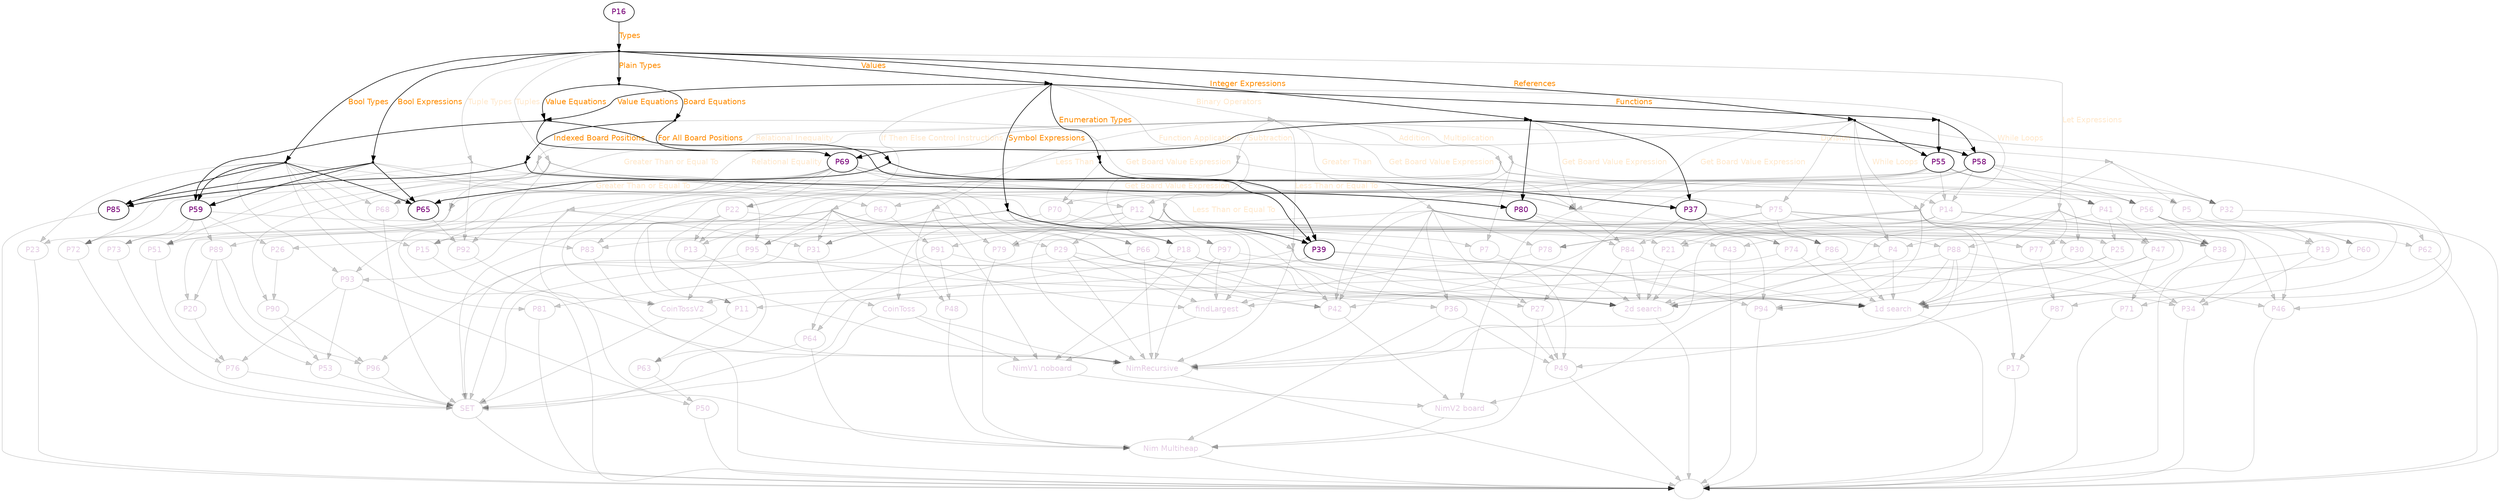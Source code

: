 strict digraph {
V1 [color="#00000033"][fontcolor="#77007733"][label=""];
V2 [color="#00000033"][fontcolor="#77007733"][fontname="Helvetica"][label="1d search"];
V3 [color="#00000033"][fontcolor="#77007733"][fontname="Helvetica"][label="2d search"];
V4 [color="#00000033"][fontcolor="#77007733"][fontname="Helvetica"][label="CoinToss"];
V5 [color="#00000033"][fontcolor="#77007733"][fontname="Helvetica"][label="CoinTossV2"];
V6 [color="#00000033"][fontcolor="#77007733"][fontname="Helvetica"][label="NimRecursive"];
V7 [color="#00000033"][fontcolor="#77007733"][fontname="Helvetica"][label="NimV1 noboard"];
V8 [color="#00000033"][fontcolor="#77007733"][fontname="Helvetica"][label="NimV2 board"];
V9 [color="#00000033"][fontcolor="#77007733"][fontname="Helvetica"][label="Nim Multiheap"];
V10 [color="#00000033"][fontcolor="#77007733"][fontname="Helvetica"][label="P11"];
V11 [color="#00000033"][fontcolor="#77007733"][fontname="Helvetica"][label="P12"];
V12 [color="#00000033"][fontcolor="#77007733"][fontname="Helvetica"][label="P13"];
V13 [color="#00000033"][fontcolor="#77007733"][fontname="Helvetica"][label="P14"];
V14 [color="#00000033"][fontcolor="#77007733"][fontname="Helvetica"][label="P15"];
V15 [color="#000000"][fontcolor="#770077"][fontname="Helvetica"][label="P16"];
V16 [color="#00000033"][fontcolor="#77007733"][fontname="Helvetica"][label="P17"];
V17 [color="#00000033"][fontcolor="#77007733"][fontname="Helvetica"][label="P18"];
V18 [color="#00000033"][fontcolor="#77007733"][fontname="Helvetica"][label="P19"];
V19 [color="#00000033"][fontcolor="#77007733"][fontname="Helvetica"][label="P20"];
V20 [color="#00000033"][fontcolor="#77007733"][fontname="Helvetica"][label="P21"];
V21 [color="#00000033"][fontcolor="#77007733"][fontname="Helvetica"][label="P22"];
V22 [color="#00000033"][fontcolor="#77007733"][fontname="Helvetica"][label="P23"];
V23 [color="#00000033"][fontcolor="#77007733"][fontname="Helvetica"][label="P25"];
V24 [color="#00000033"][fontcolor="#77007733"][fontname="Helvetica"][label="P26"];
V25 [color="#00000033"][fontcolor="#77007733"][fontname="Helvetica"][label="P27"];
V26 [color="#00000033"][fontcolor="#77007733"][fontname="Helvetica"][label="P29"];
V27 [color="#00000033"][fontcolor="#77007733"][fontname="Helvetica"][label="P30"];
V28 [color="#00000033"][fontcolor="#77007733"][fontname="Helvetica"][label="P31"];
V29 [color="#00000033"][fontcolor="#77007733"][fontname="Helvetica"][label="P32"];
V30 [color="#00000033"][fontcolor="#77007733"][fontname="Helvetica"][label="P34"];
V31 [color="#00000033"][fontcolor="#77007733"][fontname="Helvetica"][label="P36"];
V32 [color="#000000"][fontcolor="#770077"][fontname="Helvetica"][label="P37"];
V33 [color="#00000033"][fontcolor="#77007733"][fontname="Helvetica"][label="P38"];
V34 [color="#000000"][fontcolor="#770077"][fontname="Helvetica"][label="P39"];
V35 [color="#00000033"][fontcolor="#77007733"][fontname="Helvetica"][label="P4"];
V36 [color="#00000033"][fontcolor="#77007733"][fontname="Helvetica"][label="P41"];
V37 [color="#00000033"][fontcolor="#77007733"][fontname="Helvetica"][label="P42"];
V38 [color="#00000033"][fontcolor="#77007733"][fontname="Helvetica"][label="P43"];
V39 [color="#00000033"][fontcolor="#77007733"][fontname="Helvetica"][label="P46"];
V40 [color="#00000033"][fontcolor="#77007733"][fontname="Helvetica"][label="P47"];
V41 [color="#00000033"][fontcolor="#77007733"][fontname="Helvetica"][label="P48"];
V42 [color="#00000033"][fontcolor="#77007733"][fontname="Helvetica"][label="P49"];
V43 [color="#00000033"][fontcolor="#77007733"][fontname="Helvetica"][label="P5"];
V44 [color="#00000033"][fontcolor="#77007733"][fontname="Helvetica"][label="P50"];
V45 [color="#00000033"][fontcolor="#77007733"][fontname="Helvetica"][label="P51"];
V46 [color="#00000033"][fontcolor="#77007733"][fontname="Helvetica"][label="P53"];
V47 [color="#000000"][fontcolor="#770077"][fontname="Helvetica"][label="P55"];
V48 [color="#00000033"][fontcolor="#77007733"][fontname="Helvetica"][label="P56"];
V49 [color="#000000"][fontcolor="#770077"][fontname="Helvetica"][label="P58"];
V50 [color="#000000"][fontcolor="#770077"][fontname="Helvetica"][label="P59"];
V51 [color="#00000033"][fontcolor="#77007733"][fontname="Helvetica"][label="P60"];
V52 [color="#00000033"][fontcolor="#77007733"][fontname="Helvetica"][label="P62"];
V53 [color="#00000033"][fontcolor="#77007733"][fontname="Helvetica"][label="P63"];
V54 [color="#00000033"][fontcolor="#77007733"][fontname="Helvetica"][label="P64"];
V55 [color="#000000"][fontcolor="#770077"][fontname="Helvetica"][label="P65"];
V56 [color="#00000033"][fontcolor="#77007733"][fontname="Helvetica"][label="P66"];
V57 [color="#00000033"][fontcolor="#77007733"][fontname="Helvetica"][label="P67"];
V58 [color="#00000033"][fontcolor="#77007733"][fontname="Helvetica"][label="P68"];
V59 [color="#000000"][fontcolor="#770077"][fontname="Helvetica"][label="P69"];
V60 [color="#00000033"][fontcolor="#77007733"][fontname="Helvetica"][label="P7"];
V61 [color="#00000033"][fontcolor="#77007733"][fontname="Helvetica"][label="P70"];
V62 [color="#00000033"][fontcolor="#77007733"][fontname="Helvetica"][label="P71"];
V63 [color="#00000033"][fontcolor="#77007733"][fontname="Helvetica"][label="P72"];
V64 [color="#00000033"][fontcolor="#77007733"][fontname="Helvetica"][label="P73"];
V65 [color="#00000033"][fontcolor="#77007733"][fontname="Helvetica"][label="P74"];
V66 [color="#00000033"][fontcolor="#77007733"][fontname="Helvetica"][label="P75"];
V67 [color="#00000033"][fontcolor="#77007733"][fontname="Helvetica"][label="P76"];
V68 [color="#00000033"][fontcolor="#77007733"][fontname="Helvetica"][label="P77"];
V69 [color="#00000033"][fontcolor="#77007733"][fontname="Helvetica"][label="P78"];
V70 [color="#00000033"][fontcolor="#77007733"][fontname="Helvetica"][label="P79"];
V71 [color="#000000"][fontcolor="#770077"][fontname="Helvetica"][label="P80"];
V72 [color="#00000033"][fontcolor="#77007733"][fontname="Helvetica"][label="P81"];
V73 [color="#00000033"][fontcolor="#77007733"][fontname="Helvetica"][label="P83"];
V74 [color="#00000033"][fontcolor="#77007733"][fontname="Helvetica"][label="P84"];
V75 [color="#000000"][fontcolor="#770077"][fontname="Helvetica"][label="P85"];
V76 [color="#00000033"][fontcolor="#77007733"][fontname="Helvetica"][label="P86"];
V77 [color="#00000033"][fontcolor="#77007733"][fontname="Helvetica"][label="P87"];
V78 [color="#00000033"][fontcolor="#77007733"][fontname="Helvetica"][label="P88"];
V79 [color="#00000033"][fontcolor="#77007733"][fontname="Helvetica"][label="P89"];
V80 [color="#00000033"][fontcolor="#77007733"][fontname="Helvetica"][label="P90"];
V81 [color="#00000033"][fontcolor="#77007733"][fontname="Helvetica"][label="P91"];
V82 [color="#00000033"][fontcolor="#77007733"][fontname="Helvetica"][label="P92"];
V83 [color="#00000033"][fontcolor="#77007733"][fontname="Helvetica"][label="P93"];
V84 [color="#00000033"][fontcolor="#77007733"][fontname="Helvetica"][label="P94"];
V85 [color="#00000033"][fontcolor="#77007733"][fontname="Helvetica"][label="P95"];
V86 [color="#00000033"][fontcolor="#77007733"][fontname="Helvetica"][label="P96"];
V87 [color="#00000033"][fontcolor="#77007733"][fontname="Helvetica"][label="P97"];
V88 [color="#00000033"][fontcolor="#77007733"][fontname="Helvetica"][label="SET"];
V89 [color="#00000033"][fontcolor="#77007733"][fontname="Helvetica"][label="findLargest"];
V90 [color="#00000033"][fontcolor="#77007733"][shape="point"];
V91 [color="#00000033"][fontcolor="#77007733"][shape="point"];
V92 [color="#00000033"][fontcolor="#77007733"][shape="point"];
V93 [color="#00000033"][fontcolor="#77007733"][shape="point"];
V94 [color="#00000033"][fontcolor="#77007733"][shape="point"];
V95 [color="#00000033"][fontcolor="#77007733"][shape="point"];
V96 [color="#000000"][fontcolor="#770077"][shape="point"];
V97 [color="#00000033"][fontcolor="#77007733"][shape="point"];
V98 [color="#000000"][fontcolor="#770077"][shape="point"];
V99 [color="#000000"][fontcolor="#770077"][shape="point"];
V100 [color="#000000"][fontcolor="#770077"][shape="point"];
V101 [color="#00000033"][fontcolor="#77007733"][shape="point"];
V102 [color="#00000033"][fontcolor="#77007733"][shape="point"];
V103 [color="#000000"][fontcolor="#770077"][shape="point"];
V104 [color="#000000"][fontcolor="#770077"][shape="point"];
V105 [color="#000000"][fontcolor="#770077"][shape="point"];
V106 [color="#000000"][fontcolor="#770077"][shape="point"];
V107 [color="#000000"][fontcolor="#770077"][shape="point"];
V108 [color="#00000033"][fontcolor="#77007733"][shape="point"];
V109 [color="#000000"][fontcolor="#770077"][shape="point"];
V110 [color="#00000033"][fontcolor="#77007733"][shape="point"];
V111 [color="#000000"][fontcolor="#770077"][shape="point"];
V112 [color="#00000033"][fontcolor="#77007733"][shape="point"];
V113 [color="#00000033"][fontcolor="#77007733"][shape="point"];
V114 [color="#00000033"][fontcolor="#77007733"][shape="point"];
V115 [color="#00000033"][fontcolor="#77007733"][shape="point"];
V116 [color="#000000"][fontcolor="#770077"][shape="point"];
V117 [color="#00000033"][fontcolor="#77007733"][shape="point"];
V118 [color="#00000033"][fontcolor="#77007733"][shape="point"];
V119 [color="#000000"][fontcolor="#770077"][shape="point"];
V120 [color="#000000"][fontcolor="#770077"][shape="point"];
V121 [color="#00000033"][fontcolor="#77007733"][shape="point"];
V15 -> V119 [color="#000000"][fontcolor="#770077"][fontcolor="darkorange"][fontname="Helvetica"][label="Types"];
V119 -> V100 [color="#000000"][fontcolor="#770077"][fontcolor="darkorange"][fontname="Helvetica"][label="Bool Types"];
V119 -> V103 [color="#000000"][fontcolor="#770077"][fontcolor="darkorange"][fontname="Helvetica"][label="Plain Types"];
V119 -> V106 [color="#000000"][fontcolor="#770077"][fontcolor="darkorange"][fontname="Helvetica"][label="Bool Expressions"];
V119 -> V111 [color="#000000"][fontcolor="#770077"][fontcolor="darkorange"][fontname="Helvetica"][label="Integer Expressions"];
V119 -> V113 [color="#00000033"][fontcolor="#77007733"][fontcolor="#ff8c0033"][fontname="Helvetica"][label="Let Expressions"];
V119 -> V116 [color="#000000"][fontcolor="#770077"][fontcolor="darkorange"][fontname="Helvetica"][label="References"];
V119 -> V117 [color="#00000033"][fontcolor="#77007733"][fontcolor="#ff8c0033"][fontname="Helvetica"][label="Tuple Types"];
V119 -> V118 [color="#00000033"][fontcolor="#77007733"][fontcolor="#ff8c0033"][fontname="Helvetica"][label="Tuples"];
V119 -> V120 [color="#000000"][fontcolor="#770077"][fontcolor="darkorange"][fontname="Helvetica"][label="Values"];
V100 -> V14 [color="#00000033"][fontcolor="#77007733"];
V100 -> V22 [color="#00000033"][fontcolor="#77007733"];
V100 -> V50 [color="#000000"][fontcolor="#770077"];
V100 -> V55 [color="#000000"][fontcolor="#770077"];
V100 -> V57 [color="#00000033"][fontcolor="#77007733"];
V100 -> V58 [color="#00000033"][fontcolor="#77007733"];
V100 -> V72 [color="#00000033"][fontcolor="#77007733"];
V100 -> V73 [color="#00000033"][fontcolor="#77007733"];
V100 -> V75 [color="#000000"][fontcolor="#770077"];
V100 -> V83 [color="#00000033"][fontcolor="#77007733"];
V103 -> V98 [color="#000000"][fontcolor="#770077"][fontcolor="darkorange"][fontname="Helvetica"][label="Board Equations"];
V103 -> V107 [color="#000000"][fontcolor="#770077"][fontcolor="darkorange"][fontname="Helvetica"][label="Value Equations"];
V98 -> V96 [color="#000000"][fontcolor="#770077"][fontcolor="darkorange"][fontname="Helvetica"][label="Indexed Board Positions"];
V98 -> V97 [color="#00000033"][fontcolor="#77007733"][fontcolor="#ff8c0033"][fontname="Helvetica"][label="Get Board Value Expression"];
V98 -> V99 [color="#000000"][fontcolor="#770077"][fontcolor="darkorange"][fontname="Helvetica"][label="For All Board Positions"];
V96 -> V71 [color="#000000"][fontcolor="#770077"];
V96 -> V75 [color="#000000"][fontcolor="#770077"];
V99 -> V32 [color="#000000"][fontcolor="#770077"];
V99 -> V55 [color="#000000"][fontcolor="#770077"];
V106 -> V45 [color="#00000033"][fontcolor="#77007733"];
V106 -> V50 [color="#000000"][fontcolor="#770077"];
V106 -> V55 [color="#000000"][fontcolor="#770077"];
V106 -> V70 [color="#00000033"][fontcolor="#77007733"];
V106 -> V75 [color="#000000"][fontcolor="#770077"];
V106 -> V85 [color="#00000033"][fontcolor="#77007733"];
V55 -> V82 [color="#00000033"][fontcolor="#77007733"];
V75 -> V1 [color="#00000033"][fontcolor="#77007733"];
V111 -> V32 [color="#000000"][fontcolor="#770077"];
V111 -> V49 [color="#000000"][fontcolor="#770077"];
V111 -> V59 [color="#000000"][fontcolor="#770077"];
V111 -> V71 [color="#000000"][fontcolor="#770077"];
V111 -> V97 [color="#00000033"][fontcolor="#77007733"][fontcolor="#ff8c0033"][fontname="Helvetica"][label="Get Board Value Expression"];
V32 -> V35 [color="#00000033"][fontcolor="#77007733"];
V32 -> V37 [color="#00000033"][fontcolor="#77007733"];
V32 -> V65 [color="#00000033"][fontcolor="#77007733"];
V32 -> V76 [color="#00000033"][fontcolor="#77007733"];
V71 -> V65 [color="#00000033"][fontcolor="#77007733"];
V71 -> V74 [color="#00000033"][fontcolor="#77007733"];
V65 -> V2 [color="#00000033"][fontcolor="#77007733"];
V65 -> V3 [color="#00000033"][fontcolor="#77007733"];
V113 -> V18 [color="#00000033"][fontcolor="#77007733"];
V113 -> V35 [color="#00000033"][fontcolor="#77007733"];
V113 -> V51 [color="#00000033"][fontcolor="#77007733"];
V113 -> V68 [color="#00000033"][fontcolor="#77007733"];
V113 -> V78 [color="#00000033"][fontcolor="#77007733"];
V113 -> V89 [color="#00000033"][fontcolor="#77007733"];
V116 -> V5 [color="#00000033"][fontcolor="#77007733"];
V116 -> V35 [color="#00000033"][fontcolor="#77007733"];
V116 -> V47 [color="#000000"][fontcolor="#770077"];
V116 -> V66 [color="#00000033"][fontcolor="#77007733"];
V116 -> V77 [color="#00000033"][fontcolor="#77007733"];
V116 -> V97 [color="#00000033"][fontcolor="#77007733"][fontcolor="#ff8c0033"][fontname="Helvetica"][label="Get Board Value Expression"];
V116 -> V121 [color="#00000033"][fontcolor="#77007733"][fontcolor="#ff8c0033"][fontname="Helvetica"][label="While Loops"];
V35 -> V2 [color="#00000033"][fontcolor="#77007733"];
V35 -> V8 [color="#00000033"][fontcolor="#77007733"];
V117 -> V11 [color="#00000033"][fontcolor="#77007733"];
V117 -> V63 [color="#00000033"][fontcolor="#77007733"];
V117 -> V82 [color="#00000033"][fontcolor="#77007733"];
V118 -> V26 [color="#00000033"][fontcolor="#77007733"];
V118 -> V63 [color="#00000033"][fontcolor="#77007733"];
V118 -> V80 [color="#00000033"][fontcolor="#77007733"];
V118 -> V82 [color="#00000033"][fontcolor="#77007733"];
V118 -> V97 [color="#00000033"][fontcolor="#77007733"][fontcolor="#ff8c0033"][fontname="Helvetica"][label="Get Board Value Expression"];
V82 -> V9 [color="#00000033"][fontcolor="#77007733"];
V120 -> V104 [color="#000000"][fontcolor="#770077"][fontcolor="darkorange"][fontname="Helvetica"][label="Symbol Expressions"];
V120 -> V105 [color="#000000"][fontcolor="#770077"][fontcolor="darkorange"][fontname="Helvetica"][label="Enumeration Types"];
V120 -> V107 [color="#000000"][fontcolor="#770077"][fontcolor="darkorange"][fontname="Helvetica"][label="Value Equations"];
V120 -> V108 [color="#00000033"][fontcolor="#77007733"][fontcolor="#ff8c0033"][fontname="Helvetica"][label="Function Applications"];
V120 -> V109 [color="#000000"][fontcolor="#770077"][fontcolor="darkorange"][fontname="Helvetica"][label="Functions"];
V120 -> V112 [color="#00000033"][fontcolor="#77007733"][fontcolor="#ff8c0033"][fontname="Helvetica"][label="If Then Else Control Instructions"];
V120 -> V115 [color="#00000033"][fontcolor="#77007733"][fontcolor="#ff8c0033"][fontname="Helvetica"][label="Binary Operators"];
V120 -> V121 [color="#00000033"][fontcolor="#77007733"][fontcolor="#ff8c0033"][fontname="Helvetica"][label="While Loops"];
V104 -> V17 [color="#00000033"][fontcolor="#77007733"];
V104 -> V28 [color="#00000033"][fontcolor="#77007733"];
V104 -> V34 [color="#000000"][fontcolor="#770077"];
V104 -> V56 [color="#00000033"][fontcolor="#77007733"];
V104 -> V86 [color="#00000033"][fontcolor="#77007733"];
V105 -> V34 [color="#000000"][fontcolor="#770077"];
V105 -> V61 [color="#00000033"][fontcolor="#77007733"];
V107 -> V34 [color="#000000"][fontcolor="#770077"];
V107 -> V50 [color="#000000"][fontcolor="#770077"];
V107 -> V59 [color="#000000"][fontcolor="#770077"];
V34 -> V2 [color="#00000033"][fontcolor="#77007733"];
V34 -> V3 [color="#00000033"][fontcolor="#77007733"];
V34 -> V5 [color="#00000033"][fontcolor="#77007733"];
V50 -> V24 [color="#00000033"][fontcolor="#77007733"];
V50 -> V63 [color="#00000033"][fontcolor="#77007733"];
V50 -> V64 [color="#00000033"][fontcolor="#77007733"];
V50 -> V68 [color="#00000033"][fontcolor="#77007733"];
V50 -> V79 [color="#00000033"][fontcolor="#77007733"];
V59 -> V14 [color="#00000033"][fontcolor="#77007733"];
V59 -> V21 [color="#00000033"][fontcolor="#77007733"];
V59 -> V43 [color="#00000033"][fontcolor="#77007733"];
V59 -> V45 [color="#00000033"][fontcolor="#77007733"];
V59 -> V56 [color="#00000033"][fontcolor="#77007733"];
V59 -> V58 [color="#00000033"][fontcolor="#77007733"];
V59 -> V66 [color="#00000033"][fontcolor="#77007733"];
V59 -> V73 [color="#00000033"][fontcolor="#77007733"];
V59 -> V83 [color="#00000033"][fontcolor="#77007733"];
V59 -> V90 [color="#00000033"][fontcolor="#77007733"][fontcolor="#ff8c0033"][fontname="Helvetica"][label="Greater Than or Equal To"];
V59 -> V95 [color="#00000033"][fontcolor="#77007733"][fontcolor="#ff8c0033"][fontname="Helvetica"][label="Less Than or Equal To"];
V56 -> V2 [color="#00000033"][fontcolor="#77007733"];
V56 -> V3 [color="#00000033"][fontcolor="#77007733"];
V56 -> V6 [color="#00000033"][fontcolor="#77007733"];
V56 -> V88 [color="#00000033"][fontcolor="#77007733"];
V63 -> V88 [color="#00000033"][fontcolor="#77007733"];
V66 -> V23 [color="#00000033"][fontcolor="#77007733"];
V66 -> V52 [color="#00000033"][fontcolor="#77007733"];
V66 -> V74 [color="#00000033"][fontcolor="#77007733"];
V66 -> V76 [color="#00000033"][fontcolor="#77007733"];
V66 -> V78 [color="#00000033"][fontcolor="#77007733"];
V66 -> V88 [color="#00000033"][fontcolor="#77007733"];
V68 -> V77 [color="#00000033"][fontcolor="#77007733"];
V77 -> V16 [color="#00000033"][fontcolor="#77007733"];
V78 -> V2 [color="#00000033"][fontcolor="#77007733"];
V78 -> V6 [color="#00000033"][fontcolor="#77007733"];
V78 -> V10 [color="#00000033"][fontcolor="#77007733"];
V78 -> V39 [color="#00000033"][fontcolor="#77007733"];
V78 -> V84 [color="#00000033"][fontcolor="#77007733"];
V108 -> V6 [color="#00000033"][fontcolor="#77007733"];
V108 -> V24 [color="#00000033"][fontcolor="#77007733"];
V108 -> V33 [color="#00000033"][fontcolor="#77007733"];
V108 -> V37 [color="#00000033"][fontcolor="#77007733"];
V108 -> V40 [color="#00000033"][fontcolor="#77007733"];
V108 -> V89 [color="#00000033"][fontcolor="#77007733"];
V24 -> V80 [color="#00000033"][fontcolor="#77007733"];
V80 -> V46 [color="#00000033"][fontcolor="#77007733"];
V80 -> V86 [color="#00000033"][fontcolor="#77007733"];
V109 -> V47 [color="#000000"][fontcolor="#770077"];
V109 -> V49 [color="#000000"][fontcolor="#770077"];
V47 -> V11 [color="#00000033"][fontcolor="#77007733"];
V47 -> V13 [color="#00000033"][fontcolor="#77007733"];
V47 -> V29 [color="#00000033"][fontcolor="#77007733"];
V47 -> V36 [color="#00000033"][fontcolor="#77007733"];
V47 -> V48 [color="#00000033"][fontcolor="#77007733"];
V47 -> V57 [color="#00000033"][fontcolor="#77007733"];
V47 -> V61 [color="#00000033"][fontcolor="#77007733"];
V47 -> V70 [color="#00000033"][fontcolor="#77007733"];
V11 -> V4 [color="#00000033"][fontcolor="#77007733"];
V11 -> V26 [color="#00000033"][fontcolor="#77007733"];
V11 -> V27 [color="#00000033"][fontcolor="#77007733"];
V11 -> V38 [color="#00000033"][fontcolor="#77007733"];
V11 -> V60 [color="#00000033"][fontcolor="#77007733"];
V11 -> V81 [color="#00000033"][fontcolor="#77007733"];
V11 -> V87 [color="#00000033"][fontcolor="#77007733"];
V26 -> V3 [color="#00000033"][fontcolor="#77007733"];
V26 -> V6 [color="#00000033"][fontcolor="#77007733"];
V26 -> V37 [color="#00000033"][fontcolor="#77007733"];
V26 -> V54 [color="#00000033"][fontcolor="#77007733"];
V26 -> V89 [color="#00000033"][fontcolor="#77007733"];
V49 -> V13 [color="#00000033"][fontcolor="#77007733"];
V49 -> V25 [color="#00000033"][fontcolor="#77007733"];
V49 -> V29 [color="#00000033"][fontcolor="#77007733"];
V49 -> V36 [color="#00000033"][fontcolor="#77007733"];
V49 -> V37 [color="#00000033"][fontcolor="#77007733"];
V49 -> V48 [color="#00000033"][fontcolor="#77007733"];
V49 -> V88 [color="#00000033"][fontcolor="#77007733"];
V57 -> V81 [color="#00000033"][fontcolor="#77007733"];
V57 -> V85 [color="#00000033"][fontcolor="#77007733"];
V61 -> V17 [color="#00000033"][fontcolor="#77007733"];
V61 -> V28 [color="#00000033"][fontcolor="#77007733"];
V81 -> V31 [color="#00000033"][fontcolor="#77007733"];
V81 -> V41 [color="#00000033"][fontcolor="#77007733"];
V81 -> V54 [color="#00000033"][fontcolor="#77007733"];
V54 -> V9 [color="#00000033"][fontcolor="#77007733"];
V54 -> V88 [color="#00000033"][fontcolor="#77007733"];
V112 -> V5 [color="#00000033"][fontcolor="#77007733"];
V112 -> V17 [color="#00000033"][fontcolor="#77007733"];
V112 -> V19 [color="#00000033"][fontcolor="#77007733"];
V112 -> V28 [color="#00000033"][fontcolor="#77007733"];
V112 -> V33 [color="#00000033"][fontcolor="#77007733"];
V112 -> V37 [color="#00000033"][fontcolor="#77007733"];
V112 -> V45 [color="#00000033"][fontcolor="#77007733"];
V112 -> V85 [color="#00000033"][fontcolor="#77007733"];
V112 -> V89 [color="#00000033"][fontcolor="#77007733"];
V45 -> V67 [color="#00000033"][fontcolor="#77007733"];
V85 -> V25 [color="#00000033"][fontcolor="#77007733"];
V85 -> V88 [color="#00000033"][fontcolor="#77007733"];
V115 -> V90 [color="#00000033"][fontcolor="#77007733"][fontcolor="#ff8c0033"][fontname="Helvetica"][label="Greater Than or Equal To"];
V115 -> V91 [color="#00000033"][fontcolor="#77007733"][fontcolor="#ff8c0033"][fontname="Helvetica"][label="Less Than"];
V115 -> V92 [color="#00000033"][fontcolor="#77007733"][fontcolor="#ff8c0033"][fontname="Helvetica"][label="Division"];
V115 -> V93 [color="#00000033"][fontcolor="#77007733"][fontcolor="#ff8c0033"][fontname="Helvetica"][label="Addition"];
V115 -> V94 [color="#00000033"][fontcolor="#77007733"][fontcolor="#ff8c0033"][fontname="Helvetica"][label="Multiplication"];
V115 -> V95 [color="#00000033"][fontcolor="#77007733"][fontcolor="#ff8c0033"][fontname="Helvetica"][label="Less Than or Equal To"];
V115 -> V97 [color="#00000033"][fontcolor="#77007733"][fontcolor="#ff8c0033"][fontname="Helvetica"][label="Get Board Value Expression"];
V115 -> V101 [color="#00000033"][fontcolor="#77007733"][fontcolor="#ff8c0033"][fontname="Helvetica"][label="Relational Equality"];
V115 -> V102 [color="#00000033"][fontcolor="#77007733"][fontcolor="#ff8c0033"][fontname="Helvetica"][label="Relational Inequality"];
V115 -> V110 [color="#00000033"][fontcolor="#77007733"][fontcolor="#ff8c0033"][fontname="Helvetica"][label="Greater Than"];
V115 -> V114 [color="#00000033"][fontcolor="#77007733"][fontcolor="#ff8c0033"][fontname="Helvetica"][label="Subtraction"];
V90 -> V6 [color="#00000033"][fontcolor="#77007733"];
V90 -> V22 [color="#00000033"][fontcolor="#77007733"];
V22 -> V1 [color="#00000033"][fontcolor="#77007733"];
V91 -> V7 [color="#00000033"][fontcolor="#77007733"];
V91 -> V14 [color="#00000033"][fontcolor="#77007733"];
V91 -> V20 [color="#00000033"][fontcolor="#77007733"];
V91 -> V41 [color="#00000033"][fontcolor="#77007733"];
V14 -> V1 [color="#00000033"][fontcolor="#77007733"];
V41 -> V9 [color="#00000033"][fontcolor="#77007733"];
V92 -> V29 [color="#00000033"][fontcolor="#77007733"];
V92 -> V38 [color="#00000033"][fontcolor="#77007733"];
V92 -> V43 [color="#00000033"][fontcolor="#77007733"];
V29 -> V1 [color="#00000033"][fontcolor="#77007733"];
V38 -> V1 [color="#00000033"][fontcolor="#77007733"];
V43 -> V39 [color="#00000033"][fontcolor="#77007733"];
V93 -> V10 [color="#00000033"][fontcolor="#77007733"];
V93 -> V12 [color="#00000033"][fontcolor="#77007733"];
V93 -> V27 [color="#00000033"][fontcolor="#77007733"];
V93 -> V36 [color="#00000033"][fontcolor="#77007733"];
V27 -> V3 [color="#00000033"][fontcolor="#77007733"];
V27 -> V30 [color="#00000033"][fontcolor="#77007733"];
V36 -> V18 [color="#00000033"][fontcolor="#77007733"];
V36 -> V20 [color="#00000033"][fontcolor="#77007733"];
V36 -> V23 [color="#00000033"][fontcolor="#77007733"];
V36 -> V40 [color="#00000033"][fontcolor="#77007733"];
V18 -> V2 [color="#00000033"][fontcolor="#77007733"];
V18 -> V30 [color="#00000033"][fontcolor="#77007733"];
V23 -> V2 [color="#00000033"][fontcolor="#77007733"];
V23 -> V3 [color="#00000033"][fontcolor="#77007733"];
V40 -> V2 [color="#00000033"][fontcolor="#77007733"];
V40 -> V3 [color="#00000033"][fontcolor="#77007733"];
V40 -> V62 [color="#00000033"][fontcolor="#77007733"];
V94 -> V12 [color="#00000033"][fontcolor="#77007733"];
V94 -> V48 [color="#00000033"][fontcolor="#77007733"];
V94 -> V60 [color="#00000033"][fontcolor="#77007733"];
V48 -> V33 [color="#00000033"][fontcolor="#77007733"];
V48 -> V51 [color="#00000033"][fontcolor="#77007733"];
V48 -> V52 [color="#00000033"][fontcolor="#77007733"];
V48 -> V62 [color="#00000033"][fontcolor="#77007733"];
V51 -> V42 [color="#00000033"][fontcolor="#77007733"];
V52 -> V1 [color="#00000033"][fontcolor="#77007733"];
V60 -> V42 [color="#00000033"][fontcolor="#77007733"];
V62 -> V1 [color="#00000033"][fontcolor="#77007733"];
V95 -> V2 [color="#00000033"][fontcolor="#77007733"];
V95 -> V3 [color="#00000033"][fontcolor="#77007733"];
V95 -> V6 [color="#00000033"][fontcolor="#77007733"];
V95 -> V72 [color="#00000033"][fontcolor="#77007733"];
V72 -> V1 [color="#00000033"][fontcolor="#77007733"];
V97 -> V8 [color="#00000033"][fontcolor="#77007733"];
V97 -> V74 [color="#00000033"][fontcolor="#77007733"];
V97 -> V76 [color="#00000033"][fontcolor="#77007733"];
V74 -> V2 [color="#00000033"][fontcolor="#77007733"];
V74 -> V3 [color="#00000033"][fontcolor="#77007733"];
V74 -> V6 [color="#00000033"][fontcolor="#77007733"];
V76 -> V2 [color="#00000033"][fontcolor="#77007733"];
V76 -> V3 [color="#00000033"][fontcolor="#77007733"];
V101 -> V5 [color="#00000033"][fontcolor="#77007733"];
V101 -> V28 [color="#00000033"][fontcolor="#77007733"];
V101 -> V42 [color="#00000033"][fontcolor="#77007733"];
V101 -> V79 [color="#00000033"][fontcolor="#77007733"];
V101 -> V83 [color="#00000033"][fontcolor="#77007733"];
V5 -> V6 [color="#00000033"][fontcolor="#77007733"];
V5 -> V88 [color="#00000033"][fontcolor="#77007733"];
V28 -> V4 [color="#00000033"][fontcolor="#77007733"];
V4 -> V6 [color="#00000033"][fontcolor="#77007733"];
V4 -> V7 [color="#00000033"][fontcolor="#77007733"];
V4 -> V88 [color="#00000033"][fontcolor="#77007733"];
V79 -> V19 [color="#00000033"][fontcolor="#77007733"];
V79 -> V46 [color="#00000033"][fontcolor="#77007733"];
V79 -> V86 [color="#00000033"][fontcolor="#77007733"];
V19 -> V67 [color="#00000033"][fontcolor="#77007733"];
V83 -> V44 [color="#00000033"][fontcolor="#77007733"];
V83 -> V46 [color="#00000033"][fontcolor="#77007733"];
V83 -> V67 [color="#00000033"][fontcolor="#77007733"];
V46 -> V88 [color="#00000033"][fontcolor="#77007733"];
V67 -> V88 [color="#00000033"][fontcolor="#77007733"];
V86 -> V88 [color="#00000033"][fontcolor="#77007733"];
V102 -> V17 [color="#00000033"][fontcolor="#77007733"];
V102 -> V58 [color="#00000033"][fontcolor="#77007733"];
V102 -> V64 [color="#00000033"][fontcolor="#77007733"];
V17 -> V2 [color="#00000033"][fontcolor="#77007733"];
V17 -> V3 [color="#00000033"][fontcolor="#77007733"];
V17 -> V7 [color="#00000033"][fontcolor="#77007733"];
V17 -> V88 [color="#00000033"][fontcolor="#77007733"];
V58 -> V88 [color="#00000033"][fontcolor="#77007733"];
V64 -> V88 [color="#00000033"][fontcolor="#77007733"];
V88 -> V1 [color="#00000033"][fontcolor="#77007733"];
V110 -> V2 [color="#00000033"][fontcolor="#77007733"];
V110 -> V6 [color="#00000033"][fontcolor="#77007733"];
V110 -> V25 [color="#00000033"][fontcolor="#77007733"];
V110 -> V31 [color="#00000033"][fontcolor="#77007733"];
V110 -> V33 [color="#00000033"][fontcolor="#77007733"];
V110 -> V37 [color="#00000033"][fontcolor="#77007733"];
V110 -> V39 [color="#00000033"][fontcolor="#77007733"];
V110 -> V69 [color="#00000033"][fontcolor="#77007733"];
V110 -> V73 [color="#00000033"][fontcolor="#77007733"];
V110 -> V84 [color="#00000033"][fontcolor="#77007733"];
V25 -> V9 [color="#00000033"][fontcolor="#77007733"];
V25 -> V42 [color="#00000033"][fontcolor="#77007733"];
V31 -> V9 [color="#00000033"][fontcolor="#77007733"];
V31 -> V42 [color="#00000033"][fontcolor="#77007733"];
V37 -> V8 [color="#00000033"][fontcolor="#77007733"];
V42 -> V1 [color="#00000033"][fontcolor="#77007733"];
V73 -> V1 [color="#00000033"][fontcolor="#77007733"];
V114 -> V13 [color="#00000033"][fontcolor="#77007733"];
V114 -> V21 [color="#00000033"][fontcolor="#77007733"];
V114 -> V87 [color="#00000033"][fontcolor="#77007733"];
V13 -> V6 [color="#00000033"][fontcolor="#77007733"];
V13 -> V30 [color="#00000033"][fontcolor="#77007733"];
V13 -> V33 [color="#00000033"][fontcolor="#77007733"];
V13 -> V69 [color="#00000033"][fontcolor="#77007733"];
V21 -> V6 [color="#00000033"][fontcolor="#77007733"];
V21 -> V10 [color="#00000033"][fontcolor="#77007733"];
V21 -> V12 [color="#00000033"][fontcolor="#77007733"];
V21 -> V84 [color="#00000033"][fontcolor="#77007733"];
V10 -> V53 [color="#00000033"][fontcolor="#77007733"];
V12 -> V53 [color="#00000033"][fontcolor="#77007733"];
V33 -> V1 [color="#00000033"][fontcolor="#77007733"];
V53 -> V44 [color="#00000033"][fontcolor="#77007733"];
V44 -> V1 [color="#00000033"][fontcolor="#77007733"];
V87 -> V6 [color="#00000033"][fontcolor="#77007733"];
V87 -> V30 [color="#00000033"][fontcolor="#77007733"];
V87 -> V89 [color="#00000033"][fontcolor="#77007733"];
V6 -> V1 [color="#00000033"][fontcolor="#77007733"];
V30 -> V1 [color="#00000033"][fontcolor="#77007733"];
V121 -> V2 [color="#00000033"][fontcolor="#77007733"];
V121 -> V16 [color="#00000033"][fontcolor="#77007733"];
V121 -> V20 [color="#00000033"][fontcolor="#77007733"];
V121 -> V39 [color="#00000033"][fontcolor="#77007733"];
V121 -> V69 [color="#00000033"][fontcolor="#77007733"];
V121 -> V70 [color="#00000033"][fontcolor="#77007733"];
V121 -> V84 [color="#00000033"][fontcolor="#77007733"];
V2 -> V1 [color="#00000033"][fontcolor="#77007733"];
V16 -> V1 [color="#00000033"][fontcolor="#77007733"];
V20 -> V3 [color="#00000033"][fontcolor="#77007733"];
V3 -> V1 [color="#00000033"][fontcolor="#77007733"];
V39 -> V1 [color="#00000033"][fontcolor="#77007733"];
V69 -> V89 [color="#00000033"][fontcolor="#77007733"];
V70 -> V9 [color="#00000033"][fontcolor="#77007733"];
V84 -> V1 [color="#00000033"][fontcolor="#77007733"];
V89 -> V7 [color="#00000033"][fontcolor="#77007733"];
V7 -> V8 [color="#00000033"][fontcolor="#77007733"];
V8 -> V9 [color="#00000033"][fontcolor="#77007733"];
V9 -> V1 [color="#00000033"][fontcolor="#77007733"]
}